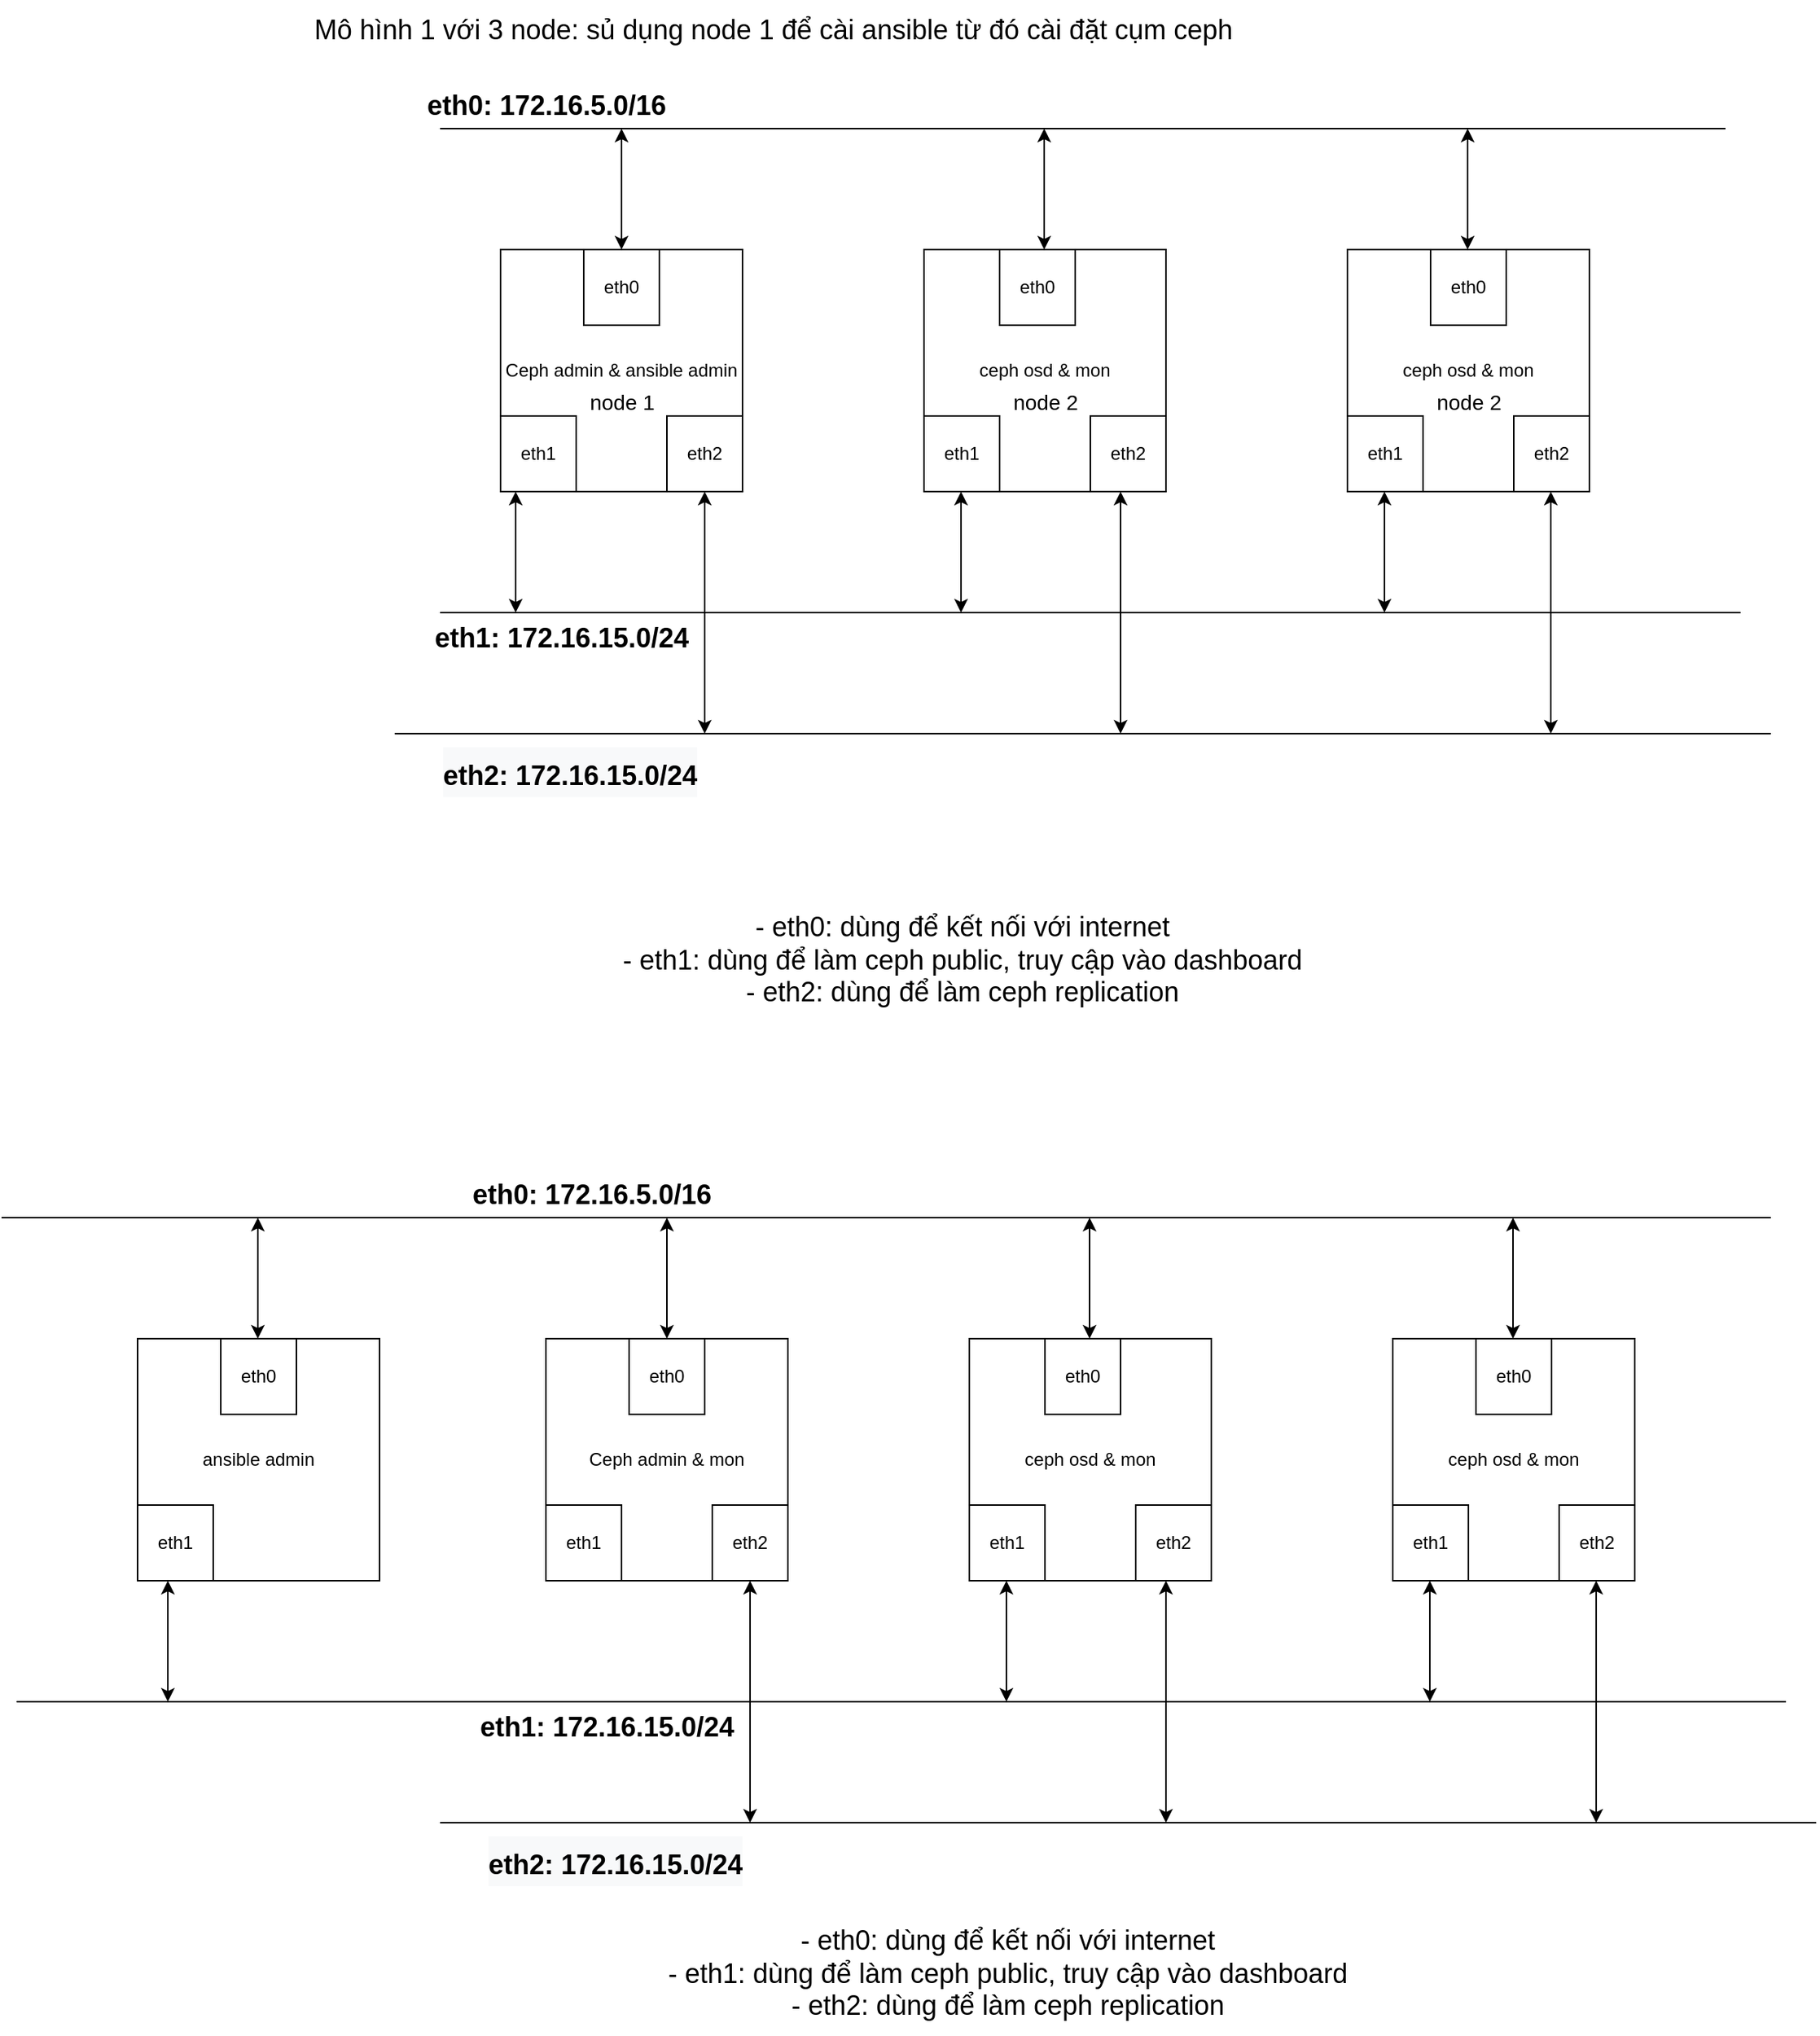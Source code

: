 <mxfile version="20.6.0" type="github">
  <diagram id="sD3__ZA0V06Uu1ZkGcOJ" name="Trang-1">
    <mxGraphModel dx="2512" dy="794" grid="1" gridSize="10" guides="1" tooltips="1" connect="1" arrows="1" fold="1" page="1" pageScale="1" pageWidth="850" pageHeight="1100" math="0" shadow="0">
      <root>
        <mxCell id="0" />
        <mxCell id="1" parent="0" />
        <mxCell id="Q-uiYUDnbDU2gFhlFFUQ-1" value="Ceph admin &amp;amp; ansible admin" style="whiteSpace=wrap;html=1;aspect=fixed;" vertex="1" parent="1">
          <mxGeometry x="40" y="210" width="160" height="160" as="geometry" />
        </mxCell>
        <mxCell id="Q-uiYUDnbDU2gFhlFFUQ-2" value="ceph osd &amp;amp; mon" style="whiteSpace=wrap;html=1;aspect=fixed;" vertex="1" parent="1">
          <mxGeometry x="320" y="210" width="160" height="160" as="geometry" />
        </mxCell>
        <mxCell id="Q-uiYUDnbDU2gFhlFFUQ-3" value="ceph osd &amp;amp; mon" style="whiteSpace=wrap;html=1;aspect=fixed;" vertex="1" parent="1">
          <mxGeometry x="600" y="210" width="160" height="160" as="geometry" />
        </mxCell>
        <mxCell id="Q-uiYUDnbDU2gFhlFFUQ-6" value="eth1" style="whiteSpace=wrap;html=1;aspect=fixed;" vertex="1" parent="1">
          <mxGeometry x="40" y="320" width="50" height="50" as="geometry" />
        </mxCell>
        <mxCell id="Q-uiYUDnbDU2gFhlFFUQ-7" value="eth2" style="whiteSpace=wrap;html=1;aspect=fixed;" vertex="1" parent="1">
          <mxGeometry x="150" y="320" width="50" height="50" as="geometry" />
        </mxCell>
        <mxCell id="Q-uiYUDnbDU2gFhlFFUQ-9" value="eth0" style="whiteSpace=wrap;html=1;aspect=fixed;" vertex="1" parent="1">
          <mxGeometry x="95" y="210" width="50" height="50" as="geometry" />
        </mxCell>
        <mxCell id="Q-uiYUDnbDU2gFhlFFUQ-10" value="eth1" style="whiteSpace=wrap;html=1;aspect=fixed;" vertex="1" parent="1">
          <mxGeometry x="320" y="320" width="50" height="50" as="geometry" />
        </mxCell>
        <mxCell id="Q-uiYUDnbDU2gFhlFFUQ-11" value="eth2" style="whiteSpace=wrap;html=1;aspect=fixed;" vertex="1" parent="1">
          <mxGeometry x="430" y="320" width="50" height="50" as="geometry" />
        </mxCell>
        <mxCell id="Q-uiYUDnbDU2gFhlFFUQ-12" value="eth0" style="whiteSpace=wrap;html=1;aspect=fixed;" vertex="1" parent="1">
          <mxGeometry x="370" y="210" width="50" height="50" as="geometry" />
        </mxCell>
        <mxCell id="Q-uiYUDnbDU2gFhlFFUQ-13" value="eth1" style="whiteSpace=wrap;html=1;aspect=fixed;" vertex="1" parent="1">
          <mxGeometry x="600" y="320" width="50" height="50" as="geometry" />
        </mxCell>
        <mxCell id="Q-uiYUDnbDU2gFhlFFUQ-14" value="eth2" style="whiteSpace=wrap;html=1;aspect=fixed;" vertex="1" parent="1">
          <mxGeometry x="710" y="320" width="50" height="50" as="geometry" />
        </mxCell>
        <mxCell id="Q-uiYUDnbDU2gFhlFFUQ-15" value="eth0" style="whiteSpace=wrap;html=1;aspect=fixed;" vertex="1" parent="1">
          <mxGeometry x="655" y="210" width="50" height="50" as="geometry" />
        </mxCell>
        <mxCell id="Q-uiYUDnbDU2gFhlFFUQ-16" value="" style="endArrow=none;html=1;rounded=0;fillColor=#FF3333;" edge="1" parent="1">
          <mxGeometry width="50" height="50" relative="1" as="geometry">
            <mxPoint y="130" as="sourcePoint" />
            <mxPoint x="850" y="130" as="targetPoint" />
          </mxGeometry>
        </mxCell>
        <mxCell id="Q-uiYUDnbDU2gFhlFFUQ-17" value="&lt;h2&gt;&lt;font style=&quot;font-size: 18px;&quot;&gt;eth0: 172.16.5.0/16&lt;/font&gt;&lt;/h2&gt;" style="text;html=1;align=center;verticalAlign=middle;resizable=0;points=[];autosize=1;strokeColor=none;fillColor=none;" vertex="1" parent="1">
          <mxGeometry x="-20" y="85" width="180" height="60" as="geometry" />
        </mxCell>
        <mxCell id="Q-uiYUDnbDU2gFhlFFUQ-18" value="" style="endArrow=classic;startArrow=classic;html=1;rounded=0;exitX=0.5;exitY=0;exitDx=0;exitDy=0;" edge="1" parent="1" source="Q-uiYUDnbDU2gFhlFFUQ-9">
          <mxGeometry width="50" height="50" relative="1" as="geometry">
            <mxPoint x="70" y="180" as="sourcePoint" />
            <mxPoint x="120" y="130" as="targetPoint" />
          </mxGeometry>
        </mxCell>
        <mxCell id="Q-uiYUDnbDU2gFhlFFUQ-19" value="" style="endArrow=classic;startArrow=classic;html=1;rounded=0;exitX=0.5;exitY=0;exitDx=0;exitDy=0;" edge="1" parent="1">
          <mxGeometry width="50" height="50" relative="1" as="geometry">
            <mxPoint x="399.5" y="210" as="sourcePoint" />
            <mxPoint x="399.5" y="130" as="targetPoint" />
          </mxGeometry>
        </mxCell>
        <mxCell id="Q-uiYUDnbDU2gFhlFFUQ-20" value="" style="endArrow=classic;startArrow=classic;html=1;rounded=0;exitX=0.5;exitY=0;exitDx=0;exitDy=0;" edge="1" parent="1">
          <mxGeometry width="50" height="50" relative="1" as="geometry">
            <mxPoint x="679.5" y="210" as="sourcePoint" />
            <mxPoint x="679.5" y="130" as="targetPoint" />
          </mxGeometry>
        </mxCell>
        <mxCell id="Q-uiYUDnbDU2gFhlFFUQ-21" value="" style="endArrow=none;html=1;rounded=0;fontSize=14;" edge="1" parent="1">
          <mxGeometry width="50" height="50" relative="1" as="geometry">
            <mxPoint y="450" as="sourcePoint" />
            <mxPoint x="860" y="450" as="targetPoint" />
          </mxGeometry>
        </mxCell>
        <mxCell id="Q-uiYUDnbDU2gFhlFFUQ-22" value="" style="endArrow=classic;startArrow=classic;html=1;rounded=0;exitX=0.5;exitY=0;exitDx=0;exitDy=0;" edge="1" parent="1">
          <mxGeometry width="50" height="50" relative="1" as="geometry">
            <mxPoint x="50" y="450" as="sourcePoint" />
            <mxPoint x="50" y="370" as="targetPoint" />
          </mxGeometry>
        </mxCell>
        <mxCell id="Q-uiYUDnbDU2gFhlFFUQ-23" value="" style="endArrow=classic;startArrow=classic;html=1;rounded=0;exitX=0.5;exitY=0;exitDx=0;exitDy=0;" edge="1" parent="1">
          <mxGeometry width="50" height="50" relative="1" as="geometry">
            <mxPoint x="344.5" y="450" as="sourcePoint" />
            <mxPoint x="344.5" y="370" as="targetPoint" />
          </mxGeometry>
        </mxCell>
        <mxCell id="Q-uiYUDnbDU2gFhlFFUQ-24" value="" style="endArrow=classic;startArrow=classic;html=1;rounded=0;exitX=0.5;exitY=0;exitDx=0;exitDy=0;" edge="1" parent="1">
          <mxGeometry width="50" height="50" relative="1" as="geometry">
            <mxPoint x="624.5" y="450" as="sourcePoint" />
            <mxPoint x="624.5" y="370" as="targetPoint" />
          </mxGeometry>
        </mxCell>
        <mxCell id="Q-uiYUDnbDU2gFhlFFUQ-25" value="&lt;h2&gt;&lt;font style=&quot;font-size: 18px;&quot;&gt;eth1: 172.16.15.0/24&lt;/font&gt;&lt;/h2&gt;" style="text;html=1;align=center;verticalAlign=middle;resizable=0;points=[];autosize=1;strokeColor=none;fillColor=none;fontSize=14;" vertex="1" parent="1">
          <mxGeometry x="-15" y="430" width="190" height="70" as="geometry" />
        </mxCell>
        <mxCell id="Q-uiYUDnbDU2gFhlFFUQ-26" value="" style="endArrow=none;html=1;rounded=0;fontSize=14;" edge="1" parent="1">
          <mxGeometry width="50" height="50" relative="1" as="geometry">
            <mxPoint x="-30" y="530" as="sourcePoint" />
            <mxPoint x="880" y="530" as="targetPoint" />
          </mxGeometry>
        </mxCell>
        <mxCell id="Q-uiYUDnbDU2gFhlFFUQ-27" value="" style="endArrow=classic;startArrow=classic;html=1;rounded=0;entryX=0.5;entryY=1;entryDx=0;entryDy=0;" edge="1" parent="1" target="Q-uiYUDnbDU2gFhlFFUQ-7">
          <mxGeometry width="50" height="50" relative="1" as="geometry">
            <mxPoint x="175" y="530" as="sourcePoint" />
            <mxPoint x="60" y="380" as="targetPoint" />
          </mxGeometry>
        </mxCell>
        <mxCell id="Q-uiYUDnbDU2gFhlFFUQ-28" value="" style="endArrow=classic;startArrow=classic;html=1;rounded=0;entryX=0.5;entryY=1;entryDx=0;entryDy=0;" edge="1" parent="1">
          <mxGeometry width="50" height="50" relative="1" as="geometry">
            <mxPoint x="450" y="530" as="sourcePoint" />
            <mxPoint x="450" y="370" as="targetPoint" />
          </mxGeometry>
        </mxCell>
        <mxCell id="Q-uiYUDnbDU2gFhlFFUQ-29" value="" style="endArrow=classic;startArrow=classic;html=1;rounded=0;entryX=0.5;entryY=1;entryDx=0;entryDy=0;" edge="1" parent="1">
          <mxGeometry width="50" height="50" relative="1" as="geometry">
            <mxPoint x="734.5" y="530" as="sourcePoint" />
            <mxPoint x="734.5" y="370" as="targetPoint" />
          </mxGeometry>
        </mxCell>
        <mxCell id="Q-uiYUDnbDU2gFhlFFUQ-31" value="&lt;h2 style=&quot;color: rgb(0, 0, 0); font-family: Helvetica; font-style: normal; font-variant-ligatures: normal; font-variant-caps: normal; letter-spacing: normal; orphans: 2; text-align: center; text-indent: 0px; text-transform: none; widows: 2; word-spacing: 0px; -webkit-text-stroke-width: 0px; background-color: rgb(248, 249, 250); text-decoration-thickness: initial; text-decoration-style: initial; text-decoration-color: initial;&quot;&gt;&lt;font style=&quot;font-size: 18px;&quot;&gt;eth2: 172.16.15.0/24&lt;/font&gt;&lt;/h2&gt;" style="text;whiteSpace=wrap;html=1;fontSize=18;" vertex="1" parent="1">
          <mxGeometry y="510" width="200" height="100" as="geometry" />
        </mxCell>
        <mxCell id="Q-uiYUDnbDU2gFhlFFUQ-33" value="&lt;font style=&quot;font-size: 18px;&quot;&gt;- eth0: dùng để kết nối với internet&lt;br&gt;- eth1: dùng để làm ceph public, truy cập vào dashboard&lt;br&gt;- eth2: dùng để làm ceph replication&lt;/font&gt;" style="text;html=1;align=center;verticalAlign=middle;resizable=0;points=[];autosize=1;strokeColor=none;fillColor=none;fontSize=14;" vertex="1" parent="1">
          <mxGeometry x="110" y="640" width="470" height="80" as="geometry" />
        </mxCell>
        <mxCell id="Q-uiYUDnbDU2gFhlFFUQ-92" value="Ceph admin &amp;amp; mon" style="whiteSpace=wrap;html=1;aspect=fixed;" vertex="1" parent="1">
          <mxGeometry x="70" y="930" width="160" height="160" as="geometry" />
        </mxCell>
        <mxCell id="Q-uiYUDnbDU2gFhlFFUQ-93" value="ceph osd &amp;amp; mon" style="whiteSpace=wrap;html=1;aspect=fixed;" vertex="1" parent="1">
          <mxGeometry x="350" y="930" width="160" height="160" as="geometry" />
        </mxCell>
        <mxCell id="Q-uiYUDnbDU2gFhlFFUQ-94" value="ceph osd &amp;amp; mon" style="whiteSpace=wrap;html=1;aspect=fixed;" vertex="1" parent="1">
          <mxGeometry x="630" y="930" width="160" height="160" as="geometry" />
        </mxCell>
        <mxCell id="Q-uiYUDnbDU2gFhlFFUQ-95" value="eth1" style="whiteSpace=wrap;html=1;aspect=fixed;" vertex="1" parent="1">
          <mxGeometry x="70" y="1040" width="50" height="50" as="geometry" />
        </mxCell>
        <mxCell id="Q-uiYUDnbDU2gFhlFFUQ-96" value="eth2" style="whiteSpace=wrap;html=1;aspect=fixed;" vertex="1" parent="1">
          <mxGeometry x="180" y="1040" width="50" height="50" as="geometry" />
        </mxCell>
        <mxCell id="Q-uiYUDnbDU2gFhlFFUQ-97" value="eth0" style="whiteSpace=wrap;html=1;aspect=fixed;" vertex="1" parent="1">
          <mxGeometry x="125" y="930" width="50" height="50" as="geometry" />
        </mxCell>
        <mxCell id="Q-uiYUDnbDU2gFhlFFUQ-98" value="eth1" style="whiteSpace=wrap;html=1;aspect=fixed;" vertex="1" parent="1">
          <mxGeometry x="350" y="1040" width="50" height="50" as="geometry" />
        </mxCell>
        <mxCell id="Q-uiYUDnbDU2gFhlFFUQ-99" value="eth2" style="whiteSpace=wrap;html=1;aspect=fixed;" vertex="1" parent="1">
          <mxGeometry x="460" y="1040" width="50" height="50" as="geometry" />
        </mxCell>
        <mxCell id="Q-uiYUDnbDU2gFhlFFUQ-100" value="eth0" style="whiteSpace=wrap;html=1;aspect=fixed;" vertex="1" parent="1">
          <mxGeometry x="400" y="930" width="50" height="50" as="geometry" />
        </mxCell>
        <mxCell id="Q-uiYUDnbDU2gFhlFFUQ-101" value="eth1" style="whiteSpace=wrap;html=1;aspect=fixed;" vertex="1" parent="1">
          <mxGeometry x="630" y="1040" width="50" height="50" as="geometry" />
        </mxCell>
        <mxCell id="Q-uiYUDnbDU2gFhlFFUQ-102" value="eth2" style="whiteSpace=wrap;html=1;aspect=fixed;" vertex="1" parent="1">
          <mxGeometry x="740" y="1040" width="50" height="50" as="geometry" />
        </mxCell>
        <mxCell id="Q-uiYUDnbDU2gFhlFFUQ-103" value="eth0" style="whiteSpace=wrap;html=1;aspect=fixed;" vertex="1" parent="1">
          <mxGeometry x="685" y="930" width="50" height="50" as="geometry" />
        </mxCell>
        <mxCell id="Q-uiYUDnbDU2gFhlFFUQ-104" value="" style="endArrow=none;html=1;rounded=0;fillColor=#FF3333;" edge="1" parent="1">
          <mxGeometry width="50" height="50" relative="1" as="geometry">
            <mxPoint x="-290" y="850" as="sourcePoint" />
            <mxPoint x="880" y="850" as="targetPoint" />
          </mxGeometry>
        </mxCell>
        <mxCell id="Q-uiYUDnbDU2gFhlFFUQ-105" value="&lt;h2&gt;&lt;font style=&quot;font-size: 18px;&quot;&gt;eth0: 172.16.5.0/16&lt;/font&gt;&lt;/h2&gt;" style="text;html=1;align=center;verticalAlign=middle;resizable=0;points=[];autosize=1;strokeColor=none;fillColor=none;" vertex="1" parent="1">
          <mxGeometry x="10" y="805" width="180" height="60" as="geometry" />
        </mxCell>
        <mxCell id="Q-uiYUDnbDU2gFhlFFUQ-106" value="" style="endArrow=classic;startArrow=classic;html=1;rounded=0;exitX=0.5;exitY=0;exitDx=0;exitDy=0;" edge="1" parent="1" source="Q-uiYUDnbDU2gFhlFFUQ-97">
          <mxGeometry width="50" height="50" relative="1" as="geometry">
            <mxPoint x="100" y="900" as="sourcePoint" />
            <mxPoint x="150" y="850" as="targetPoint" />
          </mxGeometry>
        </mxCell>
        <mxCell id="Q-uiYUDnbDU2gFhlFFUQ-107" value="" style="endArrow=classic;startArrow=classic;html=1;rounded=0;exitX=0.5;exitY=0;exitDx=0;exitDy=0;" edge="1" parent="1">
          <mxGeometry width="50" height="50" relative="1" as="geometry">
            <mxPoint x="429.5" y="930" as="sourcePoint" />
            <mxPoint x="429.5" y="850" as="targetPoint" />
          </mxGeometry>
        </mxCell>
        <mxCell id="Q-uiYUDnbDU2gFhlFFUQ-108" value="" style="endArrow=classic;startArrow=classic;html=1;rounded=0;exitX=0.5;exitY=0;exitDx=0;exitDy=0;" edge="1" parent="1">
          <mxGeometry width="50" height="50" relative="1" as="geometry">
            <mxPoint x="709.5" y="930" as="sourcePoint" />
            <mxPoint x="709.5" y="850" as="targetPoint" />
          </mxGeometry>
        </mxCell>
        <mxCell id="Q-uiYUDnbDU2gFhlFFUQ-109" value="" style="endArrow=none;html=1;rounded=0;fontSize=14;" edge="1" parent="1">
          <mxGeometry width="50" height="50" relative="1" as="geometry">
            <mxPoint x="-280" y="1170" as="sourcePoint" />
            <mxPoint x="890" y="1170" as="targetPoint" />
          </mxGeometry>
        </mxCell>
        <mxCell id="Q-uiYUDnbDU2gFhlFFUQ-110" value="" style="endArrow=classic;startArrow=classic;html=1;rounded=0;exitX=0.5;exitY=0;exitDx=0;exitDy=0;" edge="1" parent="1">
          <mxGeometry width="50" height="50" relative="1" as="geometry">
            <mxPoint x="-180" y="1170" as="sourcePoint" />
            <mxPoint x="-180" y="1090" as="targetPoint" />
          </mxGeometry>
        </mxCell>
        <mxCell id="Q-uiYUDnbDU2gFhlFFUQ-111" value="" style="endArrow=classic;startArrow=classic;html=1;rounded=0;exitX=0.5;exitY=0;exitDx=0;exitDy=0;" edge="1" parent="1">
          <mxGeometry width="50" height="50" relative="1" as="geometry">
            <mxPoint x="374.5" y="1170" as="sourcePoint" />
            <mxPoint x="374.5" y="1090" as="targetPoint" />
          </mxGeometry>
        </mxCell>
        <mxCell id="Q-uiYUDnbDU2gFhlFFUQ-112" value="" style="endArrow=classic;startArrow=classic;html=1;rounded=0;exitX=0.5;exitY=0;exitDx=0;exitDy=0;" edge="1" parent="1">
          <mxGeometry width="50" height="50" relative="1" as="geometry">
            <mxPoint x="654.5" y="1170" as="sourcePoint" />
            <mxPoint x="654.5" y="1090" as="targetPoint" />
          </mxGeometry>
        </mxCell>
        <mxCell id="Q-uiYUDnbDU2gFhlFFUQ-113" value="&lt;h2&gt;&lt;font style=&quot;font-size: 18px;&quot;&gt;eth1: 172.16.15.0/24&lt;/font&gt;&lt;/h2&gt;" style="text;html=1;align=center;verticalAlign=middle;resizable=0;points=[];autosize=1;strokeColor=none;fillColor=none;fontSize=14;" vertex="1" parent="1">
          <mxGeometry x="15" y="1150" width="190" height="70" as="geometry" />
        </mxCell>
        <mxCell id="Q-uiYUDnbDU2gFhlFFUQ-114" value="" style="endArrow=none;html=1;rounded=0;fontSize=14;" edge="1" parent="1">
          <mxGeometry width="50" height="50" relative="1" as="geometry">
            <mxPoint y="1250" as="sourcePoint" />
            <mxPoint x="910" y="1250" as="targetPoint" />
          </mxGeometry>
        </mxCell>
        <mxCell id="Q-uiYUDnbDU2gFhlFFUQ-115" value="" style="endArrow=classic;startArrow=classic;html=1;rounded=0;entryX=0.5;entryY=1;entryDx=0;entryDy=0;" edge="1" parent="1" target="Q-uiYUDnbDU2gFhlFFUQ-96">
          <mxGeometry width="50" height="50" relative="1" as="geometry">
            <mxPoint x="205" y="1250" as="sourcePoint" />
            <mxPoint x="90" y="1100" as="targetPoint" />
          </mxGeometry>
        </mxCell>
        <mxCell id="Q-uiYUDnbDU2gFhlFFUQ-116" value="" style="endArrow=classic;startArrow=classic;html=1;rounded=0;entryX=0.5;entryY=1;entryDx=0;entryDy=0;" edge="1" parent="1">
          <mxGeometry width="50" height="50" relative="1" as="geometry">
            <mxPoint x="480" y="1250" as="sourcePoint" />
            <mxPoint x="480" y="1090" as="targetPoint" />
          </mxGeometry>
        </mxCell>
        <mxCell id="Q-uiYUDnbDU2gFhlFFUQ-117" value="" style="endArrow=classic;startArrow=classic;html=1;rounded=0;entryX=0.5;entryY=1;entryDx=0;entryDy=0;" edge="1" parent="1">
          <mxGeometry width="50" height="50" relative="1" as="geometry">
            <mxPoint x="764.5" y="1250" as="sourcePoint" />
            <mxPoint x="764.5" y="1090" as="targetPoint" />
          </mxGeometry>
        </mxCell>
        <mxCell id="Q-uiYUDnbDU2gFhlFFUQ-118" value="&lt;h2 style=&quot;color: rgb(0, 0, 0); font-family: Helvetica; font-style: normal; font-variant-ligatures: normal; font-variant-caps: normal; letter-spacing: normal; orphans: 2; text-align: center; text-indent: 0px; text-transform: none; widows: 2; word-spacing: 0px; -webkit-text-stroke-width: 0px; background-color: rgb(248, 249, 250); text-decoration-thickness: initial; text-decoration-style: initial; text-decoration-color: initial;&quot;&gt;&lt;font style=&quot;font-size: 18px;&quot;&gt;eth2: 172.16.15.0/24&lt;/font&gt;&lt;/h2&gt;" style="text;whiteSpace=wrap;html=1;fontSize=18;" vertex="1" parent="1">
          <mxGeometry x="30" y="1230" width="200" height="100" as="geometry" />
        </mxCell>
        <mxCell id="Q-uiYUDnbDU2gFhlFFUQ-119" value="&lt;font style=&quot;font-size: 18px;&quot;&gt;- eth0: dùng để kết nối với internet&lt;br&gt;- eth1: dùng để làm ceph public, truy cập vào dashboard&lt;br&gt;- eth2: dùng để làm ceph replication&lt;/font&gt;" style="text;html=1;align=center;verticalAlign=middle;resizable=0;points=[];autosize=1;strokeColor=none;fillColor=none;fontSize=14;" vertex="1" parent="1">
          <mxGeometry x="140" y="1310" width="470" height="80" as="geometry" />
        </mxCell>
        <mxCell id="Q-uiYUDnbDU2gFhlFFUQ-120" value="ansible admin" style="whiteSpace=wrap;html=1;aspect=fixed;" vertex="1" parent="1">
          <mxGeometry x="-200" y="930" width="160" height="160" as="geometry" />
        </mxCell>
        <mxCell id="Q-uiYUDnbDU2gFhlFFUQ-121" value="eth0" style="whiteSpace=wrap;html=1;aspect=fixed;" vertex="1" parent="1">
          <mxGeometry x="-145" y="930" width="50" height="50" as="geometry" />
        </mxCell>
        <mxCell id="Q-uiYUDnbDU2gFhlFFUQ-122" value="eth1" style="whiteSpace=wrap;html=1;aspect=fixed;" vertex="1" parent="1">
          <mxGeometry x="-200" y="1040" width="50" height="50" as="geometry" />
        </mxCell>
        <mxCell id="Q-uiYUDnbDU2gFhlFFUQ-124" value="" style="endArrow=classic;startArrow=classic;html=1;rounded=0;exitX=0.5;exitY=0;exitDx=0;exitDy=0;" edge="1" parent="1">
          <mxGeometry width="50" height="50" relative="1" as="geometry">
            <mxPoint x="-120.5" y="930" as="sourcePoint" />
            <mxPoint x="-120.5" y="850" as="targetPoint" />
            <Array as="points">
              <mxPoint x="-120.5" y="900" />
            </Array>
          </mxGeometry>
        </mxCell>
        <mxCell id="Q-uiYUDnbDU2gFhlFFUQ-125" value="Mô hình 1 với 3 node: sủ dụng node 1 để cài ansible từ đó cài đặt cụm ceph" style="text;html=1;align=center;verticalAlign=middle;resizable=0;points=[];autosize=1;strokeColor=none;fillColor=none;fontSize=18;" vertex="1" parent="1">
          <mxGeometry x="-95" y="45" width="630" height="40" as="geometry" />
        </mxCell>
        <mxCell id="Q-uiYUDnbDU2gFhlFFUQ-126" value="&lt;font style=&quot;font-size: 14px;&quot;&gt;node 1&lt;/font&gt;" style="text;html=1;align=center;verticalAlign=middle;resizable=0;points=[];autosize=1;strokeColor=none;fillColor=none;fontSize=18;" vertex="1" parent="1">
          <mxGeometry x="85" y="290" width="70" height="40" as="geometry" />
        </mxCell>
        <mxCell id="Q-uiYUDnbDU2gFhlFFUQ-127" value="&lt;font style=&quot;font-size: 14px;&quot;&gt;node 2&lt;/font&gt;" style="text;html=1;align=center;verticalAlign=middle;resizable=0;points=[];autosize=1;strokeColor=none;fillColor=none;fontSize=18;" vertex="1" parent="1">
          <mxGeometry x="365" y="290" width="70" height="40" as="geometry" />
        </mxCell>
        <mxCell id="Q-uiYUDnbDU2gFhlFFUQ-128" value="&lt;font style=&quot;font-size: 14px;&quot;&gt;node 2&lt;/font&gt;" style="text;html=1;align=center;verticalAlign=middle;resizable=0;points=[];autosize=1;strokeColor=none;fillColor=none;fontSize=18;" vertex="1" parent="1">
          <mxGeometry x="645" y="290" width="70" height="40" as="geometry" />
        </mxCell>
      </root>
    </mxGraphModel>
  </diagram>
</mxfile>
